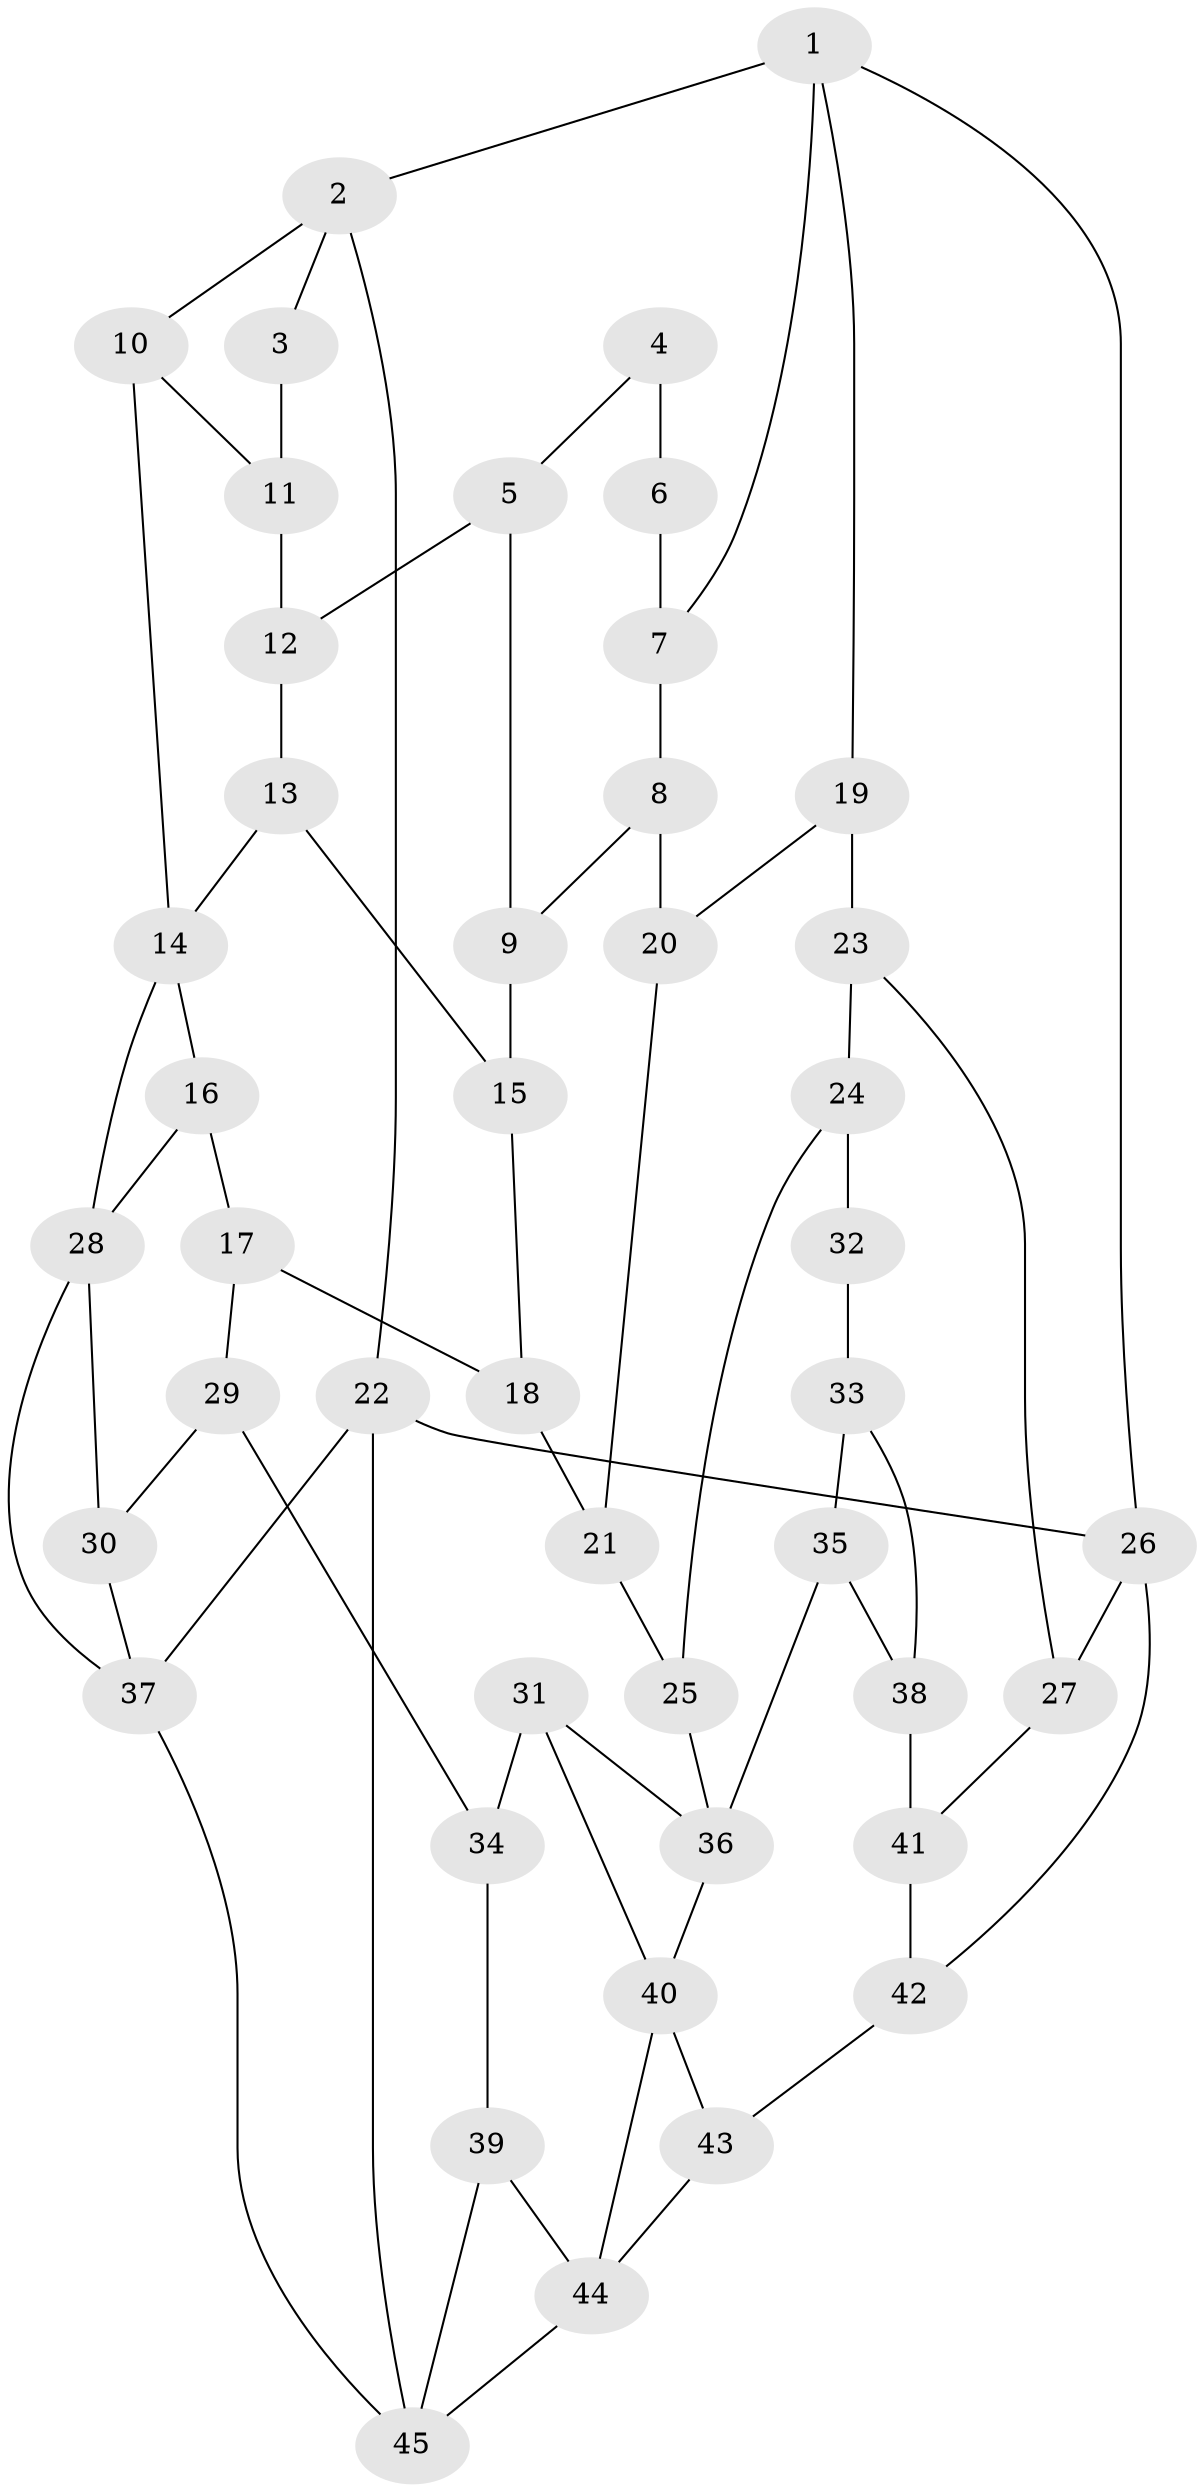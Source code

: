 // original degree distribution, {3: 0.03125, 4: 0.265625, 5: 0.46875, 6: 0.234375}
// Generated by graph-tools (version 1.1) at 2025/38/03/04/25 23:38:35]
// undirected, 45 vertices, 71 edges
graph export_dot {
  node [color=gray90,style=filled];
  1;
  2;
  3;
  4;
  5;
  6;
  7;
  8;
  9;
  10;
  11;
  12;
  13;
  14;
  15;
  16;
  17;
  18;
  19;
  20;
  21;
  22;
  23;
  24;
  25;
  26;
  27;
  28;
  29;
  30;
  31;
  32;
  33;
  34;
  35;
  36;
  37;
  38;
  39;
  40;
  41;
  42;
  43;
  44;
  45;
  1 -- 2 [weight=1.0];
  1 -- 7 [weight=1.0];
  1 -- 19 [weight=1.0];
  1 -- 26 [weight=1.0];
  2 -- 3 [weight=1.0];
  2 -- 10 [weight=1.0];
  2 -- 22 [weight=1.0];
  3 -- 11 [weight=1.0];
  4 -- 5 [weight=1.0];
  4 -- 6 [weight=2.0];
  5 -- 9 [weight=1.0];
  5 -- 12 [weight=1.0];
  6 -- 7 [weight=2.0];
  7 -- 8 [weight=1.0];
  8 -- 9 [weight=1.0];
  8 -- 20 [weight=1.0];
  9 -- 15 [weight=1.0];
  10 -- 11 [weight=1.0];
  10 -- 14 [weight=1.0];
  11 -- 12 [weight=2.0];
  12 -- 13 [weight=1.0];
  13 -- 14 [weight=1.0];
  13 -- 15 [weight=1.0];
  14 -- 16 [weight=1.0];
  14 -- 28 [weight=1.0];
  15 -- 18 [weight=1.0];
  16 -- 17 [weight=1.0];
  16 -- 28 [weight=1.0];
  17 -- 18 [weight=1.0];
  17 -- 29 [weight=1.0];
  18 -- 21 [weight=1.0];
  19 -- 20 [weight=1.0];
  19 -- 23 [weight=1.0];
  20 -- 21 [weight=1.0];
  21 -- 25 [weight=1.0];
  22 -- 26 [weight=1.0];
  22 -- 37 [weight=1.0];
  22 -- 45 [weight=1.0];
  23 -- 24 [weight=1.0];
  23 -- 27 [weight=1.0];
  24 -- 25 [weight=1.0];
  24 -- 32 [weight=2.0];
  25 -- 36 [weight=1.0];
  26 -- 27 [weight=1.0];
  26 -- 42 [weight=1.0];
  27 -- 41 [weight=1.0];
  28 -- 30 [weight=1.0];
  28 -- 37 [weight=1.0];
  29 -- 30 [weight=1.0];
  29 -- 34 [weight=2.0];
  30 -- 37 [weight=1.0];
  31 -- 34 [weight=1.0];
  31 -- 36 [weight=1.0];
  31 -- 40 [weight=1.0];
  32 -- 33 [weight=2.0];
  33 -- 35 [weight=1.0];
  33 -- 38 [weight=1.0];
  34 -- 39 [weight=1.0];
  35 -- 36 [weight=1.0];
  35 -- 38 [weight=1.0];
  36 -- 40 [weight=1.0];
  37 -- 45 [weight=1.0];
  38 -- 41 [weight=2.0];
  39 -- 44 [weight=1.0];
  39 -- 45 [weight=1.0];
  40 -- 43 [weight=1.0];
  40 -- 44 [weight=1.0];
  41 -- 42 [weight=1.0];
  42 -- 43 [weight=1.0];
  43 -- 44 [weight=1.0];
  44 -- 45 [weight=1.0];
}
